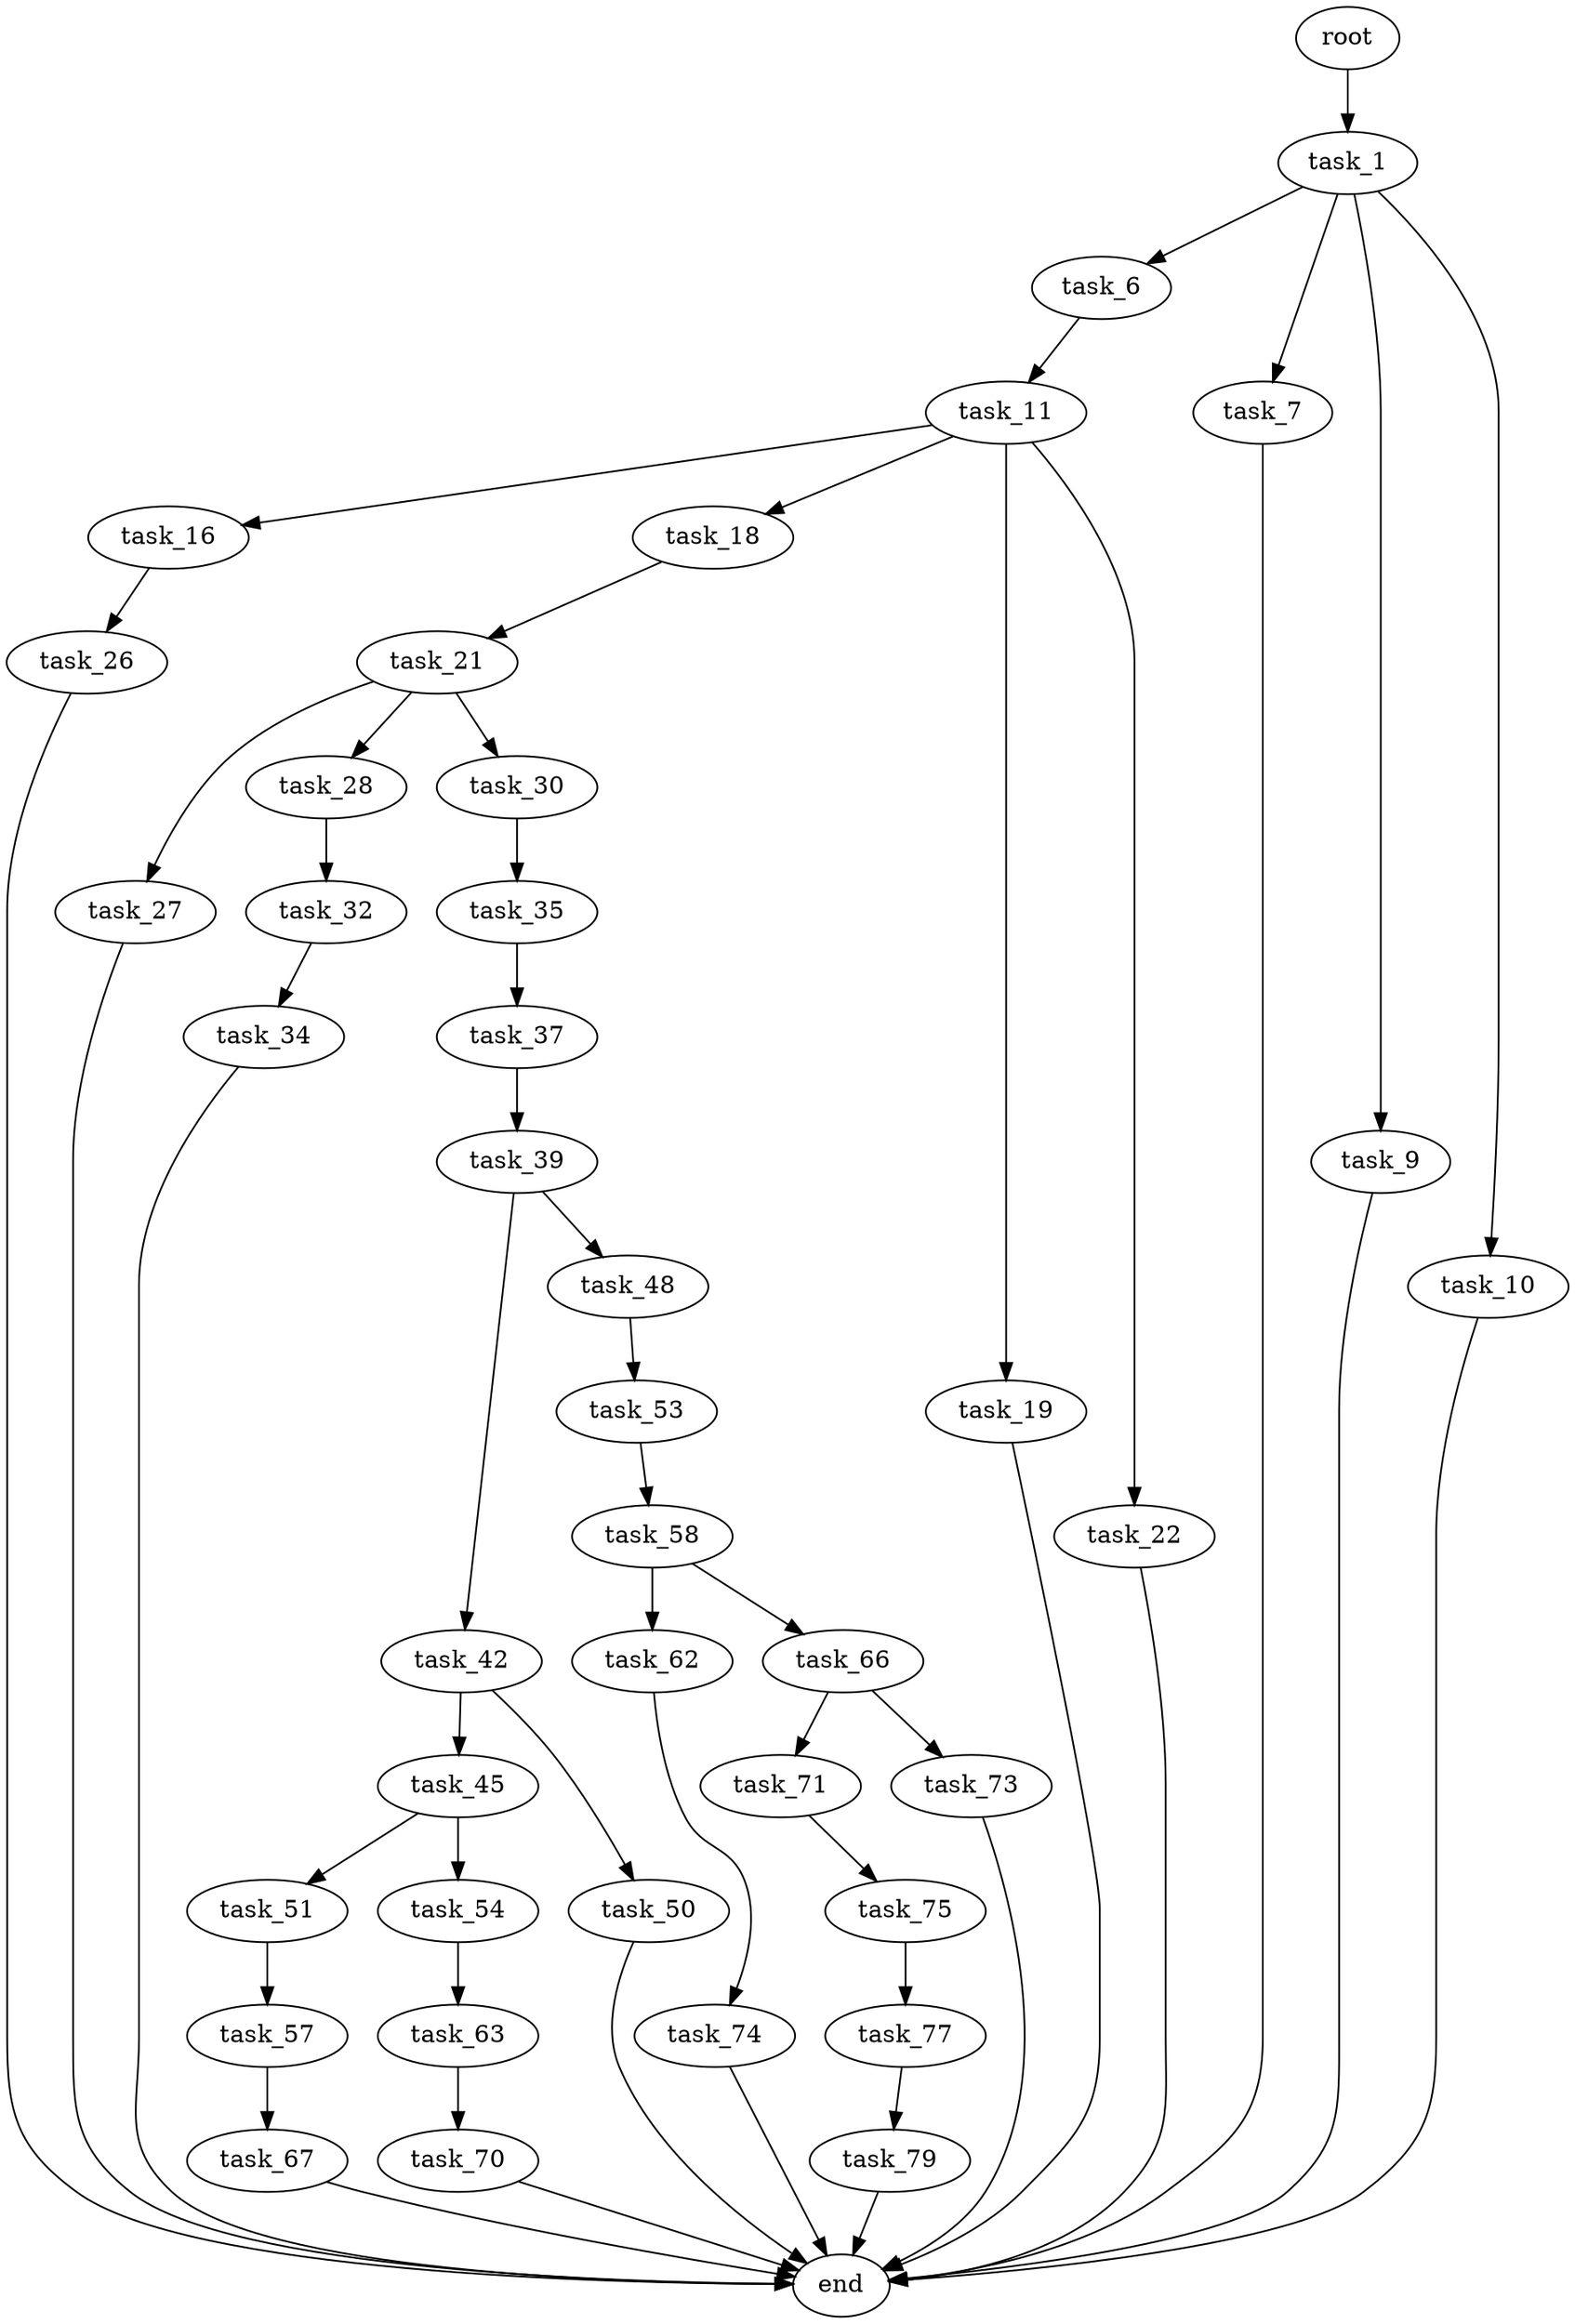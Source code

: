 digraph G {
  root [size="0.000000"];
  task_1 [size="549755813888.000000"];
  task_6 [size="1073741824000.000000"];
  task_7 [size="878462180884.000000"];
  task_9 [size="220213538086.000000"];
  task_10 [size="1101605891977.000000"];
  task_11 [size="368293445632.000000"];
  end [size="0.000000"];
  task_16 [size="19630017852.000000"];
  task_18 [size="231928233984.000000"];
  task_19 [size="49739549520.000000"];
  task_22 [size="11735094447.000000"];
  task_26 [size="149765025084.000000"];
  task_21 [size="549755813888.000000"];
  task_27 [size="368293445632.000000"];
  task_28 [size="1393179324.000000"];
  task_30 [size="106438944300.000000"];
  task_32 [size="23368315688.000000"];
  task_35 [size="247369471344.000000"];
  task_34 [size="976429275639.000000"];
  task_37 [size="8589934592.000000"];
  task_39 [size="469189178540.000000"];
  task_42 [size="16950453258.000000"];
  task_48 [size="368293445632.000000"];
  task_45 [size="549755813888.000000"];
  task_50 [size="8589934592.000000"];
  task_51 [size="1045405753727.000000"];
  task_54 [size="60755730338.000000"];
  task_53 [size="368293445632.000000"];
  task_57 [size="7153015916.000000"];
  task_58 [size="8589934592.000000"];
  task_63 [size="11756136966.000000"];
  task_67 [size="782757789696.000000"];
  task_62 [size="782757789696.000000"];
  task_66 [size="5485126070.000000"];
  task_74 [size="103115988475.000000"];
  task_70 [size="28991029248.000000"];
  task_71 [size="5361701725.000000"];
  task_73 [size="1073741824000.000000"];
  task_75 [size="40042566832.000000"];
  task_77 [size="296059434.000000"];
  task_79 [size="17870561236.000000"];

  root -> task_1 [size="1.000000"];
  task_1 -> task_6 [size="536870912.000000"];
  task_1 -> task_7 [size="536870912.000000"];
  task_1 -> task_9 [size="536870912.000000"];
  task_1 -> task_10 [size="536870912.000000"];
  task_6 -> task_11 [size="838860800.000000"];
  task_7 -> end [size="1.000000"];
  task_9 -> end [size="1.000000"];
  task_10 -> end [size="1.000000"];
  task_11 -> task_16 [size="411041792.000000"];
  task_11 -> task_18 [size="411041792.000000"];
  task_11 -> task_19 [size="411041792.000000"];
  task_11 -> task_22 [size="411041792.000000"];
  task_16 -> task_26 [size="536870912.000000"];
  task_18 -> task_21 [size="301989888.000000"];
  task_19 -> end [size="1.000000"];
  task_22 -> end [size="1.000000"];
  task_26 -> end [size="1.000000"];
  task_21 -> task_27 [size="536870912.000000"];
  task_21 -> task_28 [size="536870912.000000"];
  task_21 -> task_30 [size="536870912.000000"];
  task_27 -> end [size="1.000000"];
  task_28 -> task_32 [size="33554432.000000"];
  task_30 -> task_35 [size="134217728.000000"];
  task_32 -> task_34 [size="33554432.000000"];
  task_35 -> task_37 [size="301989888.000000"];
  task_34 -> end [size="1.000000"];
  task_37 -> task_39 [size="33554432.000000"];
  task_39 -> task_42 [size="679477248.000000"];
  task_39 -> task_48 [size="679477248.000000"];
  task_42 -> task_45 [size="411041792.000000"];
  task_42 -> task_50 [size="411041792.000000"];
  task_48 -> task_53 [size="411041792.000000"];
  task_45 -> task_51 [size="536870912.000000"];
  task_45 -> task_54 [size="536870912.000000"];
  task_50 -> end [size="1.000000"];
  task_51 -> task_57 [size="679477248.000000"];
  task_54 -> task_63 [size="209715200.000000"];
  task_53 -> task_58 [size="411041792.000000"];
  task_57 -> task_67 [size="134217728.000000"];
  task_58 -> task_62 [size="33554432.000000"];
  task_58 -> task_66 [size="33554432.000000"];
  task_63 -> task_70 [size="301989888.000000"];
  task_67 -> end [size="1.000000"];
  task_62 -> task_74 [size="679477248.000000"];
  task_66 -> task_71 [size="209715200.000000"];
  task_66 -> task_73 [size="209715200.000000"];
  task_74 -> end [size="1.000000"];
  task_70 -> end [size="1.000000"];
  task_71 -> task_75 [size="209715200.000000"];
  task_73 -> end [size="1.000000"];
  task_75 -> task_77 [size="75497472.000000"];
  task_77 -> task_79 [size="33554432.000000"];
  task_79 -> end [size="1.000000"];
}
